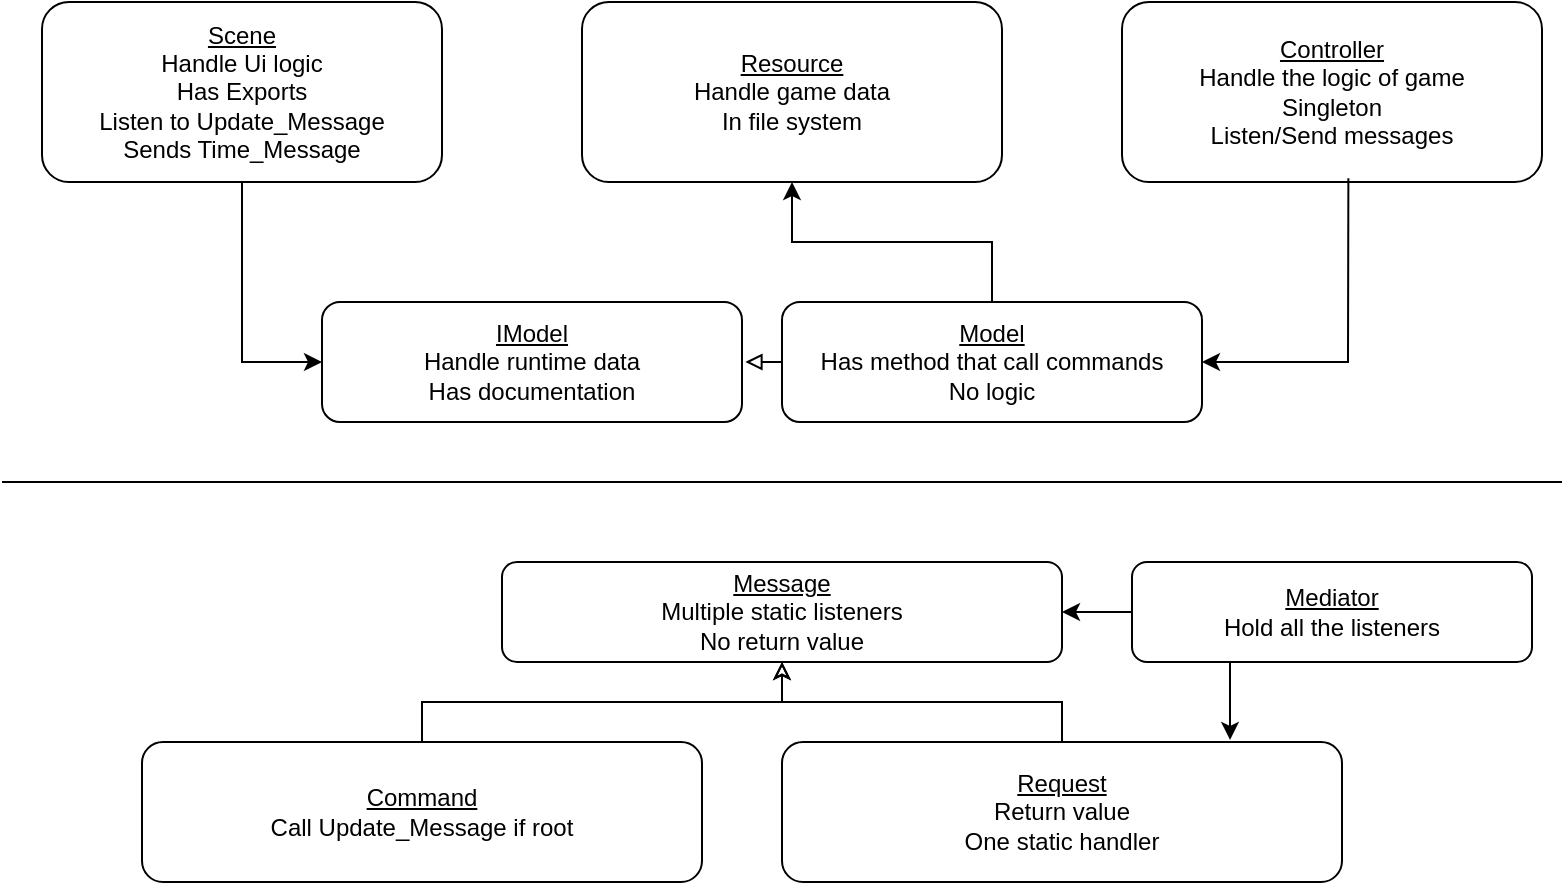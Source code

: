 <mxfile version="24.6.2" type="github">
  <diagram name="Architecture" id="KjC4Xg8tAK9j9PCu9dQ1">
    <mxGraphModel dx="1185" dy="632" grid="1" gridSize="10" guides="1" tooltips="1" connect="1" arrows="1" fold="1" page="1" pageScale="1" pageWidth="850" pageHeight="1100" math="0" shadow="0">
      <root>
        <mxCell id="KlxJ9Z5U4-zLsQv62aYy-0" />
        <mxCell id="KlxJ9Z5U4-zLsQv62aYy-1" parent="KlxJ9Z5U4-zLsQv62aYy-0" />
        <mxCell id="KlxJ9Z5U4-zLsQv62aYy-2" value="&lt;u&gt;Scene&lt;/u&gt;&lt;div&gt;Handle Ui logic&lt;br&gt;&lt;/div&gt;&lt;div&gt;&lt;span style=&quot;background-color: initial;&quot;&gt;Has Exports&lt;/span&gt;&lt;/div&gt;&lt;div&gt;&lt;span style=&quot;background-color: initial;&quot;&gt;Listen to Update_Message&lt;/span&gt;&lt;br&gt;&lt;/div&gt;&lt;div&gt;Sends Time_Message&lt;/div&gt;" style="rounded=1;whiteSpace=wrap;html=1;" parent="KlxJ9Z5U4-zLsQv62aYy-1" vertex="1">
          <mxGeometry x="40" y="180" width="200" height="90" as="geometry" />
        </mxCell>
        <mxCell id="KlxJ9Z5U4-zLsQv62aYy-3" value="&lt;u&gt;Model&lt;/u&gt;&lt;div&gt;&lt;span style=&quot;background-color: initial;&quot;&gt;Has method that call commands&lt;/span&gt;&lt;br&gt;&lt;/div&gt;&lt;div&gt;No logic&lt;/div&gt;" style="rounded=1;whiteSpace=wrap;html=1;" parent="KlxJ9Z5U4-zLsQv62aYy-1" vertex="1">
          <mxGeometry x="410" y="330" width="210" height="60" as="geometry" />
        </mxCell>
        <mxCell id="KlxJ9Z5U4-zLsQv62aYy-4" value="&lt;u&gt;Controller&lt;/u&gt;&lt;div&gt;Handle the logic of game&lt;u&gt;&lt;br&gt;&lt;/u&gt;&lt;div&gt;&lt;span style=&quot;background-color: initial;&quot;&gt;Singleton&lt;/span&gt;&lt;/div&gt;&lt;div&gt;&lt;span style=&quot;background-color: initial;&quot;&gt;Listen/&lt;/span&gt;&lt;span style=&quot;background-color: initial;&quot;&gt;Send messages&lt;/span&gt;&lt;/div&gt;&lt;/div&gt;" style="rounded=1;whiteSpace=wrap;html=1;" parent="KlxJ9Z5U4-zLsQv62aYy-1" vertex="1">
          <mxGeometry x="580" y="180" width="210" height="90" as="geometry" />
        </mxCell>
        <mxCell id="KlxJ9Z5U4-zLsQv62aYy-5" value="&lt;u&gt;Resource&lt;/u&gt;&lt;div&gt;Handle game data&lt;/div&gt;&lt;div&gt;&lt;span style=&quot;background-color: initial;&quot;&gt;In file system&lt;/span&gt;&lt;/div&gt;" style="rounded=1;whiteSpace=wrap;html=1;" parent="KlxJ9Z5U4-zLsQv62aYy-1" vertex="1">
          <mxGeometry x="310" y="180" width="210" height="90" as="geometry" />
        </mxCell>
        <mxCell id="KlxJ9Z5U4-zLsQv62aYy-6" value="" style="endArrow=classic;html=1;rounded=0;exitX=0.5;exitY=0;exitDx=0;exitDy=0;entryX=0.5;entryY=1;entryDx=0;entryDy=0;" parent="KlxJ9Z5U4-zLsQv62aYy-1" source="KlxJ9Z5U4-zLsQv62aYy-3" target="KlxJ9Z5U4-zLsQv62aYy-5" edge="1">
          <mxGeometry width="50" height="50" relative="1" as="geometry">
            <mxPoint x="390" y="410" as="sourcePoint" />
            <mxPoint x="440" y="360" as="targetPoint" />
            <Array as="points">
              <mxPoint x="515" y="300" />
              <mxPoint x="460" y="300" />
              <mxPoint x="415" y="300" />
            </Array>
          </mxGeometry>
        </mxCell>
        <mxCell id="KlxJ9Z5U4-zLsQv62aYy-7" value="" style="endArrow=classic;html=1;rounded=0;exitX=0.5;exitY=1;exitDx=0;exitDy=0;entryX=0;entryY=0.5;entryDx=0;entryDy=0;" parent="KlxJ9Z5U4-zLsQv62aYy-1" source="KlxJ9Z5U4-zLsQv62aYy-2" target="_q8Ff0tTg5JuddRTAkwV-0" edge="1">
          <mxGeometry width="50" height="50" relative="1" as="geometry">
            <mxPoint x="390" y="410" as="sourcePoint" />
            <mxPoint x="440" y="360" as="targetPoint" />
            <Array as="points">
              <mxPoint x="140" y="360" />
            </Array>
          </mxGeometry>
        </mxCell>
        <mxCell id="KlxJ9Z5U4-zLsQv62aYy-8" value="" style="endArrow=classic;html=1;rounded=0;entryX=1;entryY=0.5;entryDx=0;entryDy=0;exitX=0.539;exitY=0.979;exitDx=0;exitDy=0;exitPerimeter=0;" parent="KlxJ9Z5U4-zLsQv62aYy-1" source="KlxJ9Z5U4-zLsQv62aYy-4" target="KlxJ9Z5U4-zLsQv62aYy-3" edge="1">
          <mxGeometry width="50" height="50" relative="1" as="geometry">
            <mxPoint x="685" y="250" as="sourcePoint" />
            <mxPoint x="440" y="360" as="targetPoint" />
            <Array as="points">
              <mxPoint x="693" y="360" />
            </Array>
          </mxGeometry>
        </mxCell>
        <mxCell id="KlxJ9Z5U4-zLsQv62aYy-9" value="&lt;u&gt;Message&lt;/u&gt;&lt;div&gt;Multiple static listeners&lt;/div&gt;&lt;div&gt;No return value&lt;/div&gt;" style="rounded=1;whiteSpace=wrap;html=1;" parent="KlxJ9Z5U4-zLsQv62aYy-1" vertex="1">
          <mxGeometry x="270" y="460" width="280" height="50" as="geometry" />
        </mxCell>
        <mxCell id="_q8Ff0tTg5JuddRTAkwV-6" style="edgeStyle=orthogonalEdgeStyle;rounded=0;orthogonalLoop=1;jettySize=auto;html=1;exitX=0.5;exitY=0;exitDx=0;exitDy=0;entryX=0.5;entryY=1;entryDx=0;entryDy=0;endArrow=classic;endFill=0;" parent="KlxJ9Z5U4-zLsQv62aYy-1" source="KlxJ9Z5U4-zLsQv62aYy-10" target="KlxJ9Z5U4-zLsQv62aYy-9" edge="1">
          <mxGeometry relative="1" as="geometry" />
        </mxCell>
        <mxCell id="KlxJ9Z5U4-zLsQv62aYy-10" value="&lt;u&gt;Request&lt;/u&gt;&lt;div&gt;&lt;span style=&quot;background-color: initial;&quot;&gt;Return value&lt;/span&gt;&lt;br&gt;&lt;/div&gt;&lt;div&gt;&lt;div&gt;One static handler&lt;/div&gt;&lt;/div&gt;" style="rounded=1;whiteSpace=wrap;html=1;" parent="KlxJ9Z5U4-zLsQv62aYy-1" vertex="1">
          <mxGeometry x="410" y="550" width="280" height="70" as="geometry" />
        </mxCell>
        <mxCell id="_q8Ff0tTg5JuddRTAkwV-7" style="edgeStyle=orthogonalEdgeStyle;rounded=0;orthogonalLoop=1;jettySize=auto;html=1;exitX=0.5;exitY=0;exitDx=0;exitDy=0;entryX=0.5;entryY=1;entryDx=0;entryDy=0;endArrow=classic;endFill=0;" parent="KlxJ9Z5U4-zLsQv62aYy-1" source="KlxJ9Z5U4-zLsQv62aYy-11" target="KlxJ9Z5U4-zLsQv62aYy-9" edge="1">
          <mxGeometry relative="1" as="geometry" />
        </mxCell>
        <mxCell id="KlxJ9Z5U4-zLsQv62aYy-11" value="&lt;u&gt;Command&lt;/u&gt;&lt;div&gt;Call&amp;nbsp;Update_Message if root&lt;/div&gt;" style="rounded=1;whiteSpace=wrap;html=1;" parent="KlxJ9Z5U4-zLsQv62aYy-1" vertex="1">
          <mxGeometry x="90" y="550" width="280" height="70" as="geometry" />
        </mxCell>
        <mxCell id="_q8Ff0tTg5JuddRTAkwV-0" value="&lt;u&gt;IModel&lt;/u&gt;&lt;div&gt;&lt;div&gt;&lt;span style=&quot;background-color: initial;&quot;&gt;Handle&lt;/span&gt;&lt;span style=&quot;background-color: initial;&quot;&gt;&amp;nbsp;&lt;/span&gt;&lt;span style=&quot;background-color: initial;&quot;&gt;runtime&amp;nbsp;&lt;/span&gt;&lt;span style=&quot;background-color: initial;&quot;&gt;data&lt;/span&gt;&lt;/div&gt;&lt;/div&gt;&lt;div&gt;&lt;span style=&quot;background-color: initial;&quot;&gt;Has documentation&lt;/span&gt;&lt;/div&gt;" style="rounded=1;whiteSpace=wrap;html=1;" parent="KlxJ9Z5U4-zLsQv62aYy-1" vertex="1">
          <mxGeometry x="180" y="330" width="210" height="60" as="geometry" />
        </mxCell>
        <mxCell id="_q8Ff0tTg5JuddRTAkwV-5" style="edgeStyle=orthogonalEdgeStyle;rounded=0;orthogonalLoop=1;jettySize=auto;html=1;exitX=0;exitY=0.5;exitDx=0;exitDy=0;entryX=1.008;entryY=0.506;entryDx=0;entryDy=0;entryPerimeter=0;endArrow=block;endFill=0;" parent="KlxJ9Z5U4-zLsQv62aYy-1" source="KlxJ9Z5U4-zLsQv62aYy-3" target="_q8Ff0tTg5JuddRTAkwV-0" edge="1">
          <mxGeometry relative="1" as="geometry" />
        </mxCell>
        <mxCell id="_q8Ff0tTg5JuddRTAkwV-11" style="edgeStyle=orthogonalEdgeStyle;rounded=0;orthogonalLoop=1;jettySize=auto;html=1;exitX=0;exitY=0.5;exitDx=0;exitDy=0;entryX=1;entryY=0.5;entryDx=0;entryDy=0;" parent="KlxJ9Z5U4-zLsQv62aYy-1" source="_q8Ff0tTg5JuddRTAkwV-8" target="KlxJ9Z5U4-zLsQv62aYy-9" edge="1">
          <mxGeometry relative="1" as="geometry" />
        </mxCell>
        <mxCell id="_q8Ff0tTg5JuddRTAkwV-8" value="&lt;u&gt;Mediator&lt;/u&gt;&lt;div&gt;Hold all the listeners&lt;/div&gt;" style="rounded=1;whiteSpace=wrap;html=1;" parent="KlxJ9Z5U4-zLsQv62aYy-1" vertex="1">
          <mxGeometry x="585" y="460" width="200" height="50" as="geometry" />
        </mxCell>
        <mxCell id="_q8Ff0tTg5JuddRTAkwV-9" value="" style="endArrow=none;html=1;rounded=0;" parent="KlxJ9Z5U4-zLsQv62aYy-1" edge="1">
          <mxGeometry width="50" height="50" relative="1" as="geometry">
            <mxPoint x="20" y="420" as="sourcePoint" />
            <mxPoint x="800" y="420" as="targetPoint" />
          </mxGeometry>
        </mxCell>
        <mxCell id="_q8Ff0tTg5JuddRTAkwV-12" style="edgeStyle=orthogonalEdgeStyle;rounded=0;orthogonalLoop=1;jettySize=auto;html=1;exitX=0.25;exitY=1;exitDx=0;exitDy=0;entryX=0.8;entryY=-0.015;entryDx=0;entryDy=0;entryPerimeter=0;" parent="KlxJ9Z5U4-zLsQv62aYy-1" source="_q8Ff0tTg5JuddRTAkwV-8" target="KlxJ9Z5U4-zLsQv62aYy-10" edge="1">
          <mxGeometry relative="1" as="geometry" />
        </mxCell>
      </root>
    </mxGraphModel>
  </diagram>
</mxfile>
